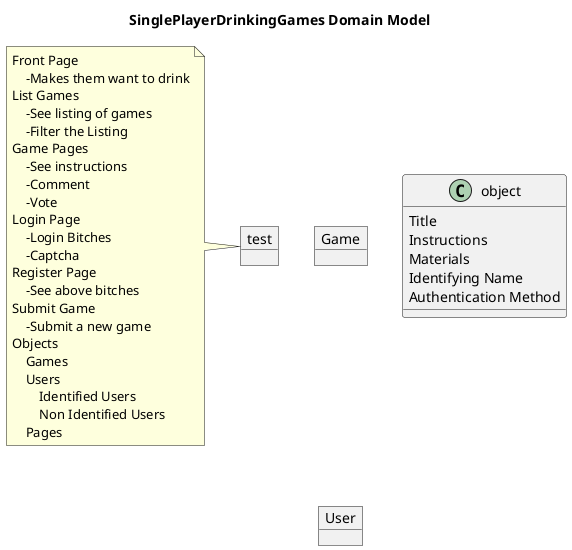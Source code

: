 @startuml
title SinglePlayerDrinkingGames Domain Model


object Game
object : Title
object : Instructions
object : Materials

object User
object : Identifying Name
object : Authentication Method

object test

note left of test
    Front Page
        -Makes them want to drink
    List Games
        -See listing of games
        -Filter the Listing
    Game Pages
        -See instructions
        -Comment
        -Vote
    Login Page
        -Login Bitches
        -Captcha
    Register Page
        -See above bitches
    Submit Game
        -Submit a new game
    Objects
        Games
        Users
            Identified Users
            Non Identified Users
        Pages
end note

@enduml
